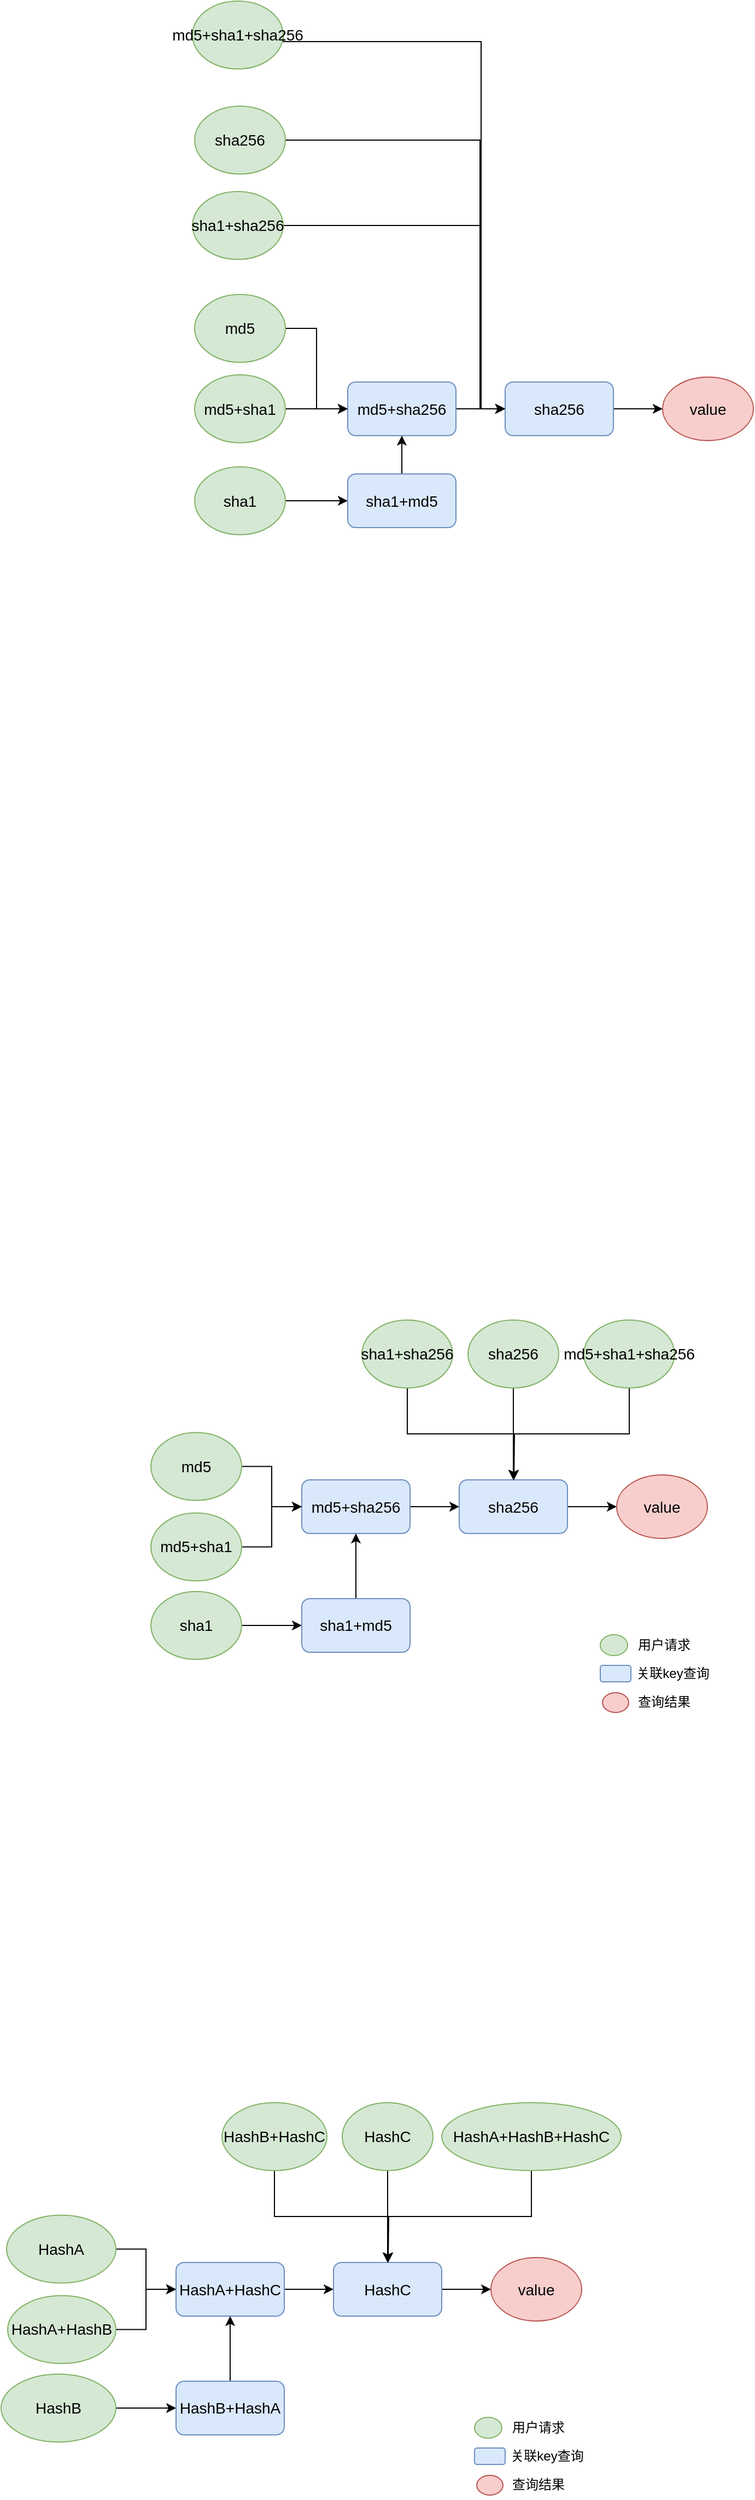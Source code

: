 <mxfile version="24.4.2" type="github">
  <diagram name="第 1 页" id="Ebx9guoyo3nPPWfQVa6c">
    <mxGraphModel dx="1834" dy="756" grid="0" gridSize="10" guides="1" tooltips="1" connect="1" arrows="1" fold="1" page="0" pageScale="1" pageWidth="826" pageHeight="1169" math="0" shadow="0">
      <root>
        <mxCell id="0" />
        <mxCell id="1" parent="0" />
        <mxCell id="aeNuIDue8vJ75vZVXS_7-7" style="edgeStyle=orthogonalEdgeStyle;rounded=0;orthogonalLoop=1;jettySize=auto;html=1;exitX=1;exitY=0.5;exitDx=0;exitDy=0;entryX=0;entryY=0.5;entryDx=0;entryDy=0;" parent="1" source="aeNuIDue8vJ75vZVXS_7-1" target="aeNuIDue8vJ75vZVXS_7-6" edge="1">
          <mxGeometry relative="1" as="geometry" />
        </mxCell>
        <mxCell id="aeNuIDue8vJ75vZVXS_7-1" value="&lt;font style=&quot;font-size: 14px;&quot;&gt;md5+sha256&lt;/font&gt;" style="rounded=1;whiteSpace=wrap;html=1;fillColor=#dae8fc;strokeColor=#6c8ebf;" parent="1" vertex="1">
          <mxGeometry x="126" y="355" width="99" height="49" as="geometry" />
        </mxCell>
        <mxCell id="aeNuIDue8vJ75vZVXS_7-10" style="edgeStyle=orthogonalEdgeStyle;rounded=0;orthogonalLoop=1;jettySize=auto;html=1;exitX=1;exitY=0.5;exitDx=0;exitDy=0;entryX=0;entryY=0.5;entryDx=0;entryDy=0;" parent="1" source="aeNuIDue8vJ75vZVXS_7-6" target="aeNuIDue8vJ75vZVXS_7-9" edge="1">
          <mxGeometry relative="1" as="geometry" />
        </mxCell>
        <mxCell id="aeNuIDue8vJ75vZVXS_7-6" value="&lt;font style=&quot;font-size: 14px;&quot;&gt;sha256&lt;/font&gt;" style="rounded=1;whiteSpace=wrap;html=1;fillColor=#dae8fc;strokeColor=#6c8ebf;" parent="1" vertex="1">
          <mxGeometry x="270" y="355" width="99" height="49" as="geometry" />
        </mxCell>
        <mxCell id="aeNuIDue8vJ75vZVXS_7-9" value="&lt;font style=&quot;font-size: 14px;&quot;&gt;value&lt;/font&gt;" style="ellipse;whiteSpace=wrap;html=1;fillColor=#f8cecc;strokeColor=#b85450;" parent="1" vertex="1">
          <mxGeometry x="414" y="350.5" width="83" height="58" as="geometry" />
        </mxCell>
        <mxCell id="aeNuIDue8vJ75vZVXS_7-26" style="edgeStyle=orthogonalEdgeStyle;rounded=0;orthogonalLoop=1;jettySize=auto;html=1;exitX=1;exitY=0.5;exitDx=0;exitDy=0;entryX=0;entryY=0.5;entryDx=0;entryDy=0;" parent="1" source="aeNuIDue8vJ75vZVXS_7-12" target="aeNuIDue8vJ75vZVXS_7-23" edge="1">
          <mxGeometry relative="1" as="geometry" />
        </mxCell>
        <mxCell id="aeNuIDue8vJ75vZVXS_7-12" value="&lt;font style=&quot;font-size: 14px;&quot;&gt;sha1&lt;/font&gt;" style="ellipse;whiteSpace=wrap;html=1;fillColor=#d5e8d4;strokeColor=#82b366;" parent="1" vertex="1">
          <mxGeometry x="-14" y="432.5" width="83" height="62" as="geometry" />
        </mxCell>
        <mxCell id="aeNuIDue8vJ75vZVXS_7-49" style="edgeStyle=orthogonalEdgeStyle;rounded=0;orthogonalLoop=1;jettySize=auto;html=1;exitX=1;exitY=0.5;exitDx=0;exitDy=0;entryX=0;entryY=0.5;entryDx=0;entryDy=0;" parent="1" source="aeNuIDue8vJ75vZVXS_7-13" target="aeNuIDue8vJ75vZVXS_7-6" edge="1">
          <mxGeometry relative="1" as="geometry">
            <Array as="points">
              <mxPoint x="248" y="44" />
              <mxPoint x="248" y="380" />
            </Array>
          </mxGeometry>
        </mxCell>
        <mxCell id="aeNuIDue8vJ75vZVXS_7-13" value="&lt;font style=&quot;font-size: 14px;&quot;&gt;md5+sha1+sha256&lt;/font&gt;" style="ellipse;whiteSpace=wrap;html=1;fillColor=#d5e8d4;strokeColor=#82b366;" parent="1" vertex="1">
          <mxGeometry x="-16" y="7" width="83" height="62" as="geometry" />
        </mxCell>
        <mxCell id="aeNuIDue8vJ75vZVXS_7-25" style="edgeStyle=orthogonalEdgeStyle;rounded=0;orthogonalLoop=1;jettySize=auto;html=1;exitX=1;exitY=0.5;exitDx=0;exitDy=0;entryX=0;entryY=0.5;entryDx=0;entryDy=0;" parent="1" source="aeNuIDue8vJ75vZVXS_7-15" target="aeNuIDue8vJ75vZVXS_7-1" edge="1">
          <mxGeometry relative="1" as="geometry" />
        </mxCell>
        <mxCell id="aeNuIDue8vJ75vZVXS_7-15" value="&lt;font style=&quot;font-size: 14px;&quot;&gt;md5+sha1&lt;/font&gt;" style="ellipse;whiteSpace=wrap;html=1;fillColor=#d5e8d4;strokeColor=#82b366;" parent="1" vertex="1">
          <mxGeometry x="-14" y="348.5" width="83" height="62" as="geometry" />
        </mxCell>
        <mxCell id="aeNuIDue8vJ75vZVXS_7-17" style="edgeStyle=orthogonalEdgeStyle;rounded=0;orthogonalLoop=1;jettySize=auto;html=1;exitX=1;exitY=0.5;exitDx=0;exitDy=0;entryX=0;entryY=0.5;entryDx=0;entryDy=0;" parent="1" source="aeNuIDue8vJ75vZVXS_7-16" target="aeNuIDue8vJ75vZVXS_7-1" edge="1">
          <mxGeometry relative="1" as="geometry" />
        </mxCell>
        <mxCell id="aeNuIDue8vJ75vZVXS_7-16" value="&lt;font style=&quot;font-size: 14px;&quot;&gt;md5&lt;/font&gt;" style="ellipse;whiteSpace=wrap;html=1;fillColor=#d5e8d4;strokeColor=#82b366;" parent="1" vertex="1">
          <mxGeometry x="-14" y="275" width="83" height="62" as="geometry" />
        </mxCell>
        <mxCell id="aeNuIDue8vJ75vZVXS_7-48" style="edgeStyle=orthogonalEdgeStyle;rounded=0;orthogonalLoop=1;jettySize=auto;html=1;exitX=1;exitY=0.5;exitDx=0;exitDy=0;entryX=0;entryY=0.5;entryDx=0;entryDy=0;" parent="1" source="aeNuIDue8vJ75vZVXS_7-18" target="aeNuIDue8vJ75vZVXS_7-6" edge="1">
          <mxGeometry relative="1" as="geometry">
            <mxPoint x="196" y="327" as="targetPoint" />
            <Array as="points">
              <mxPoint x="247" y="134" />
              <mxPoint x="247" y="380" />
            </Array>
          </mxGeometry>
        </mxCell>
        <mxCell id="aeNuIDue8vJ75vZVXS_7-18" value="&lt;font style=&quot;font-size: 14px;&quot;&gt;sha256&lt;/font&gt;" style="ellipse;whiteSpace=wrap;html=1;fillColor=#d5e8d4;strokeColor=#82b366;" parent="1" vertex="1">
          <mxGeometry x="-14" y="103" width="83" height="62" as="geometry" />
        </mxCell>
        <mxCell id="aeNuIDue8vJ75vZVXS_7-47" style="edgeStyle=orthogonalEdgeStyle;rounded=0;orthogonalLoop=1;jettySize=auto;html=1;exitX=1;exitY=0.5;exitDx=0;exitDy=0;entryX=0;entryY=0.5;entryDx=0;entryDy=0;" parent="1" source="aeNuIDue8vJ75vZVXS_7-19" target="aeNuIDue8vJ75vZVXS_7-6" edge="1">
          <mxGeometry relative="1" as="geometry">
            <Array as="points">
              <mxPoint x="247" y="212" />
              <mxPoint x="247" y="380" />
            </Array>
          </mxGeometry>
        </mxCell>
        <mxCell id="aeNuIDue8vJ75vZVXS_7-19" value="&lt;font style=&quot;font-size: 14px;&quot;&gt;sha1+sha256&lt;/font&gt;" style="ellipse;whiteSpace=wrap;html=1;fillColor=#d5e8d4;strokeColor=#82b366;" parent="1" vertex="1">
          <mxGeometry x="-16" y="181" width="83" height="62" as="geometry" />
        </mxCell>
        <mxCell id="aeNuIDue8vJ75vZVXS_7-24" style="edgeStyle=orthogonalEdgeStyle;rounded=0;orthogonalLoop=1;jettySize=auto;html=1;exitX=0.5;exitY=0;exitDx=0;exitDy=0;entryX=0.5;entryY=1;entryDx=0;entryDy=0;" parent="1" source="aeNuIDue8vJ75vZVXS_7-23" target="aeNuIDue8vJ75vZVXS_7-1" edge="1">
          <mxGeometry relative="1" as="geometry" />
        </mxCell>
        <mxCell id="aeNuIDue8vJ75vZVXS_7-23" value="&lt;font style=&quot;font-size: 14px;&quot;&gt;sha1+md5&lt;/font&gt;" style="rounded=1;whiteSpace=wrap;html=1;fillColor=#dae8fc;strokeColor=#6c8ebf;" parent="1" vertex="1">
          <mxGeometry x="126" y="439" width="99" height="49" as="geometry" />
        </mxCell>
        <mxCell id="aeNuIDue8vJ75vZVXS_7-27" style="edgeStyle=orthogonalEdgeStyle;rounded=0;orthogonalLoop=1;jettySize=auto;html=1;exitX=1;exitY=0.5;exitDx=0;exitDy=0;entryX=0;entryY=0.5;entryDx=0;entryDy=0;" parent="1" source="aeNuIDue8vJ75vZVXS_7-28" target="aeNuIDue8vJ75vZVXS_7-30" edge="1">
          <mxGeometry relative="1" as="geometry" />
        </mxCell>
        <mxCell id="aeNuIDue8vJ75vZVXS_7-28" value="&lt;font style=&quot;font-size: 14px;&quot;&gt;md5+sha256&lt;/font&gt;" style="rounded=1;whiteSpace=wrap;html=1;fillColor=#dae8fc;strokeColor=#6c8ebf;" parent="1" vertex="1">
          <mxGeometry x="84" y="1358" width="99" height="49" as="geometry" />
        </mxCell>
        <mxCell id="aeNuIDue8vJ75vZVXS_7-29" style="edgeStyle=orthogonalEdgeStyle;rounded=0;orthogonalLoop=1;jettySize=auto;html=1;exitX=1;exitY=0.5;exitDx=0;exitDy=0;entryX=0;entryY=0.5;entryDx=0;entryDy=0;" parent="1" source="aeNuIDue8vJ75vZVXS_7-30" target="aeNuIDue8vJ75vZVXS_7-31" edge="1">
          <mxGeometry relative="1" as="geometry" />
        </mxCell>
        <mxCell id="aeNuIDue8vJ75vZVXS_7-30" value="&lt;font style=&quot;font-size: 14px;&quot;&gt;sha256&lt;/font&gt;" style="rounded=1;whiteSpace=wrap;html=1;fillColor=#dae8fc;strokeColor=#6c8ebf;" parent="1" vertex="1">
          <mxGeometry x="228" y="1358" width="99" height="49" as="geometry" />
        </mxCell>
        <mxCell id="aeNuIDue8vJ75vZVXS_7-31" value="&lt;font style=&quot;font-size: 14px;&quot;&gt;value&lt;/font&gt;" style="ellipse;whiteSpace=wrap;html=1;fillColor=#f8cecc;strokeColor=#b85450;" parent="1" vertex="1">
          <mxGeometry x="372" y="1353.5" width="83" height="58" as="geometry" />
        </mxCell>
        <mxCell id="aeNuIDue8vJ75vZVXS_7-32" style="edgeStyle=orthogonalEdgeStyle;rounded=0;orthogonalLoop=1;jettySize=auto;html=1;exitX=1;exitY=0.5;exitDx=0;exitDy=0;entryX=0;entryY=0.5;entryDx=0;entryDy=0;" parent="1" source="aeNuIDue8vJ75vZVXS_7-33" target="aeNuIDue8vJ75vZVXS_7-45" edge="1">
          <mxGeometry relative="1" as="geometry" />
        </mxCell>
        <mxCell id="aeNuIDue8vJ75vZVXS_7-33" value="&lt;font style=&quot;font-size: 14px;&quot;&gt;sha1&lt;/font&gt;" style="ellipse;whiteSpace=wrap;html=1;fillColor=#d5e8d4;strokeColor=#82b366;" parent="1" vertex="1">
          <mxGeometry x="-54" y="1460" width="83" height="62" as="geometry" />
        </mxCell>
        <mxCell id="aeNuIDue8vJ75vZVXS_7-34" style="edgeStyle=orthogonalEdgeStyle;rounded=0;orthogonalLoop=1;jettySize=auto;html=1;exitX=0.5;exitY=1;exitDx=0;exitDy=0;entryX=0.5;entryY=0;entryDx=0;entryDy=0;" parent="1" source="aeNuIDue8vJ75vZVXS_7-35" target="aeNuIDue8vJ75vZVXS_7-30" edge="1">
          <mxGeometry relative="1" as="geometry" />
        </mxCell>
        <mxCell id="aeNuIDue8vJ75vZVXS_7-35" value="&lt;font style=&quot;font-size: 14px;&quot;&gt;md5+sha1+sha256&lt;/font&gt;" style="ellipse;whiteSpace=wrap;html=1;fillColor=#d5e8d4;strokeColor=#82b366;" parent="1" vertex="1">
          <mxGeometry x="342" y="1212" width="83" height="62" as="geometry" />
        </mxCell>
        <mxCell id="aeNuIDue8vJ75vZVXS_7-36" style="edgeStyle=orthogonalEdgeStyle;rounded=0;orthogonalLoop=1;jettySize=auto;html=1;exitX=1;exitY=0.5;exitDx=0;exitDy=0;entryX=0;entryY=0.5;entryDx=0;entryDy=0;" parent="1" source="aeNuIDue8vJ75vZVXS_7-37" target="aeNuIDue8vJ75vZVXS_7-28" edge="1">
          <mxGeometry relative="1" as="geometry" />
        </mxCell>
        <mxCell id="aeNuIDue8vJ75vZVXS_7-37" value="&lt;font style=&quot;font-size: 14px;&quot;&gt;md5+sha1&lt;/font&gt;" style="ellipse;whiteSpace=wrap;html=1;fillColor=#d5e8d4;strokeColor=#82b366;" parent="1" vertex="1">
          <mxGeometry x="-54" y="1388.25" width="83" height="62" as="geometry" />
        </mxCell>
        <mxCell id="aeNuIDue8vJ75vZVXS_7-38" style="edgeStyle=orthogonalEdgeStyle;rounded=0;orthogonalLoop=1;jettySize=auto;html=1;exitX=1;exitY=0.5;exitDx=0;exitDy=0;entryX=0;entryY=0.5;entryDx=0;entryDy=0;" parent="1" source="aeNuIDue8vJ75vZVXS_7-39" target="aeNuIDue8vJ75vZVXS_7-28" edge="1">
          <mxGeometry relative="1" as="geometry" />
        </mxCell>
        <mxCell id="aeNuIDue8vJ75vZVXS_7-39" value="&lt;font style=&quot;font-size: 14px;&quot;&gt;md5&lt;/font&gt;" style="ellipse;whiteSpace=wrap;html=1;fillColor=#d5e8d4;strokeColor=#82b366;" parent="1" vertex="1">
          <mxGeometry x="-54" y="1314.75" width="83" height="62" as="geometry" />
        </mxCell>
        <mxCell id="aeNuIDue8vJ75vZVXS_7-40" style="edgeStyle=orthogonalEdgeStyle;rounded=0;orthogonalLoop=1;jettySize=auto;html=1;exitX=0.5;exitY=1;exitDx=0;exitDy=0;entryX=0.5;entryY=0;entryDx=0;entryDy=0;" parent="1" source="aeNuIDue8vJ75vZVXS_7-41" target="aeNuIDue8vJ75vZVXS_7-30" edge="1">
          <mxGeometry relative="1" as="geometry" />
        </mxCell>
        <mxCell id="aeNuIDue8vJ75vZVXS_7-41" value="&lt;font style=&quot;font-size: 14px;&quot;&gt;sha256&lt;/font&gt;" style="ellipse;whiteSpace=wrap;html=1;fillColor=#d5e8d4;strokeColor=#82b366;" parent="1" vertex="1">
          <mxGeometry x="236" y="1212" width="83" height="62" as="geometry" />
        </mxCell>
        <mxCell id="aeNuIDue8vJ75vZVXS_7-42" style="edgeStyle=orthogonalEdgeStyle;rounded=0;orthogonalLoop=1;jettySize=auto;html=1;exitX=0.5;exitY=1;exitDx=0;exitDy=0;" parent="1" source="aeNuIDue8vJ75vZVXS_7-43" edge="1">
          <mxGeometry relative="1" as="geometry">
            <mxPoint x="278" y="1358" as="targetPoint" />
          </mxGeometry>
        </mxCell>
        <mxCell id="aeNuIDue8vJ75vZVXS_7-43" value="&lt;font style=&quot;font-size: 14px;&quot;&gt;sha1+sha256&lt;/font&gt;" style="ellipse;whiteSpace=wrap;html=1;fillColor=#d5e8d4;strokeColor=#82b366;" parent="1" vertex="1">
          <mxGeometry x="139" y="1212" width="83" height="62" as="geometry" />
        </mxCell>
        <mxCell id="aeNuIDue8vJ75vZVXS_7-44" style="edgeStyle=orthogonalEdgeStyle;rounded=0;orthogonalLoop=1;jettySize=auto;html=1;exitX=0.5;exitY=0;exitDx=0;exitDy=0;entryX=0.5;entryY=1;entryDx=0;entryDy=0;" parent="1" source="aeNuIDue8vJ75vZVXS_7-45" target="aeNuIDue8vJ75vZVXS_7-28" edge="1">
          <mxGeometry relative="1" as="geometry" />
        </mxCell>
        <mxCell id="aeNuIDue8vJ75vZVXS_7-45" value="&lt;font style=&quot;font-size: 14px;&quot;&gt;sha1+md5&lt;/font&gt;" style="rounded=1;whiteSpace=wrap;html=1;fillColor=#dae8fc;strokeColor=#6c8ebf;" parent="1" vertex="1">
          <mxGeometry x="84" y="1466.5" width="99" height="49" as="geometry" />
        </mxCell>
        <mxCell id="aeNuIDue8vJ75vZVXS_7-50" value="" style="ellipse;whiteSpace=wrap;html=1;fillColor=#d5e8d4;strokeColor=#82b366;" parent="1" vertex="1">
          <mxGeometry x="357" y="1499.5" width="25" height="19" as="geometry" />
        </mxCell>
        <mxCell id="aeNuIDue8vJ75vZVXS_7-51" value="用户请求" style="text;html=1;align=center;verticalAlign=middle;resizable=0;points=[];autosize=1;strokeColor=none;fillColor=none;" parent="1" vertex="1">
          <mxGeometry x="382" y="1496" width="66" height="26" as="geometry" />
        </mxCell>
        <mxCell id="aeNuIDue8vJ75vZVXS_7-52" value="" style="rounded=1;whiteSpace=wrap;html=1;fillColor=#dae8fc;strokeColor=#6c8ebf;" parent="1" vertex="1">
          <mxGeometry x="357" y="1527.5" width="28" height="15" as="geometry" />
        </mxCell>
        <mxCell id="aeNuIDue8vJ75vZVXS_7-54" value="关联key查询" style="text;html=1;align=center;verticalAlign=middle;resizable=0;points=[];autosize=1;strokeColor=none;fillColor=none;" parent="1" vertex="1">
          <mxGeometry x="380" y="1522" width="85" height="26" as="geometry" />
        </mxCell>
        <mxCell id="aeNuIDue8vJ75vZVXS_7-55" value="" style="ellipse;whiteSpace=wrap;html=1;fillColor=#f8cecc;strokeColor=#b85450;" parent="1" vertex="1">
          <mxGeometry x="359" y="1552.5" width="24" height="18" as="geometry" />
        </mxCell>
        <mxCell id="aeNuIDue8vJ75vZVXS_7-56" value="查询结果" style="text;html=1;align=center;verticalAlign=middle;resizable=0;points=[];autosize=1;strokeColor=none;fillColor=none;" parent="1" vertex="1">
          <mxGeometry x="382" y="1548" width="66" height="26" as="geometry" />
        </mxCell>
        <mxCell id="KH5UlhR5SknA2p_EEgMx-1" style="edgeStyle=orthogonalEdgeStyle;rounded=0;orthogonalLoop=1;jettySize=auto;html=1;exitX=1;exitY=0.5;exitDx=0;exitDy=0;entryX=0;entryY=0.5;entryDx=0;entryDy=0;" edge="1" parent="1" source="KH5UlhR5SknA2p_EEgMx-2" target="KH5UlhR5SknA2p_EEgMx-4">
          <mxGeometry relative="1" as="geometry" />
        </mxCell>
        <mxCell id="KH5UlhR5SknA2p_EEgMx-2" value="&lt;font style=&quot;font-size: 14px;&quot;&gt;HashA+&lt;/font&gt;&lt;span style=&quot;font-size: 14px;&quot;&gt;HashC&lt;/span&gt;" style="rounded=1;whiteSpace=wrap;html=1;fillColor=#dae8fc;strokeColor=#6c8ebf;" vertex="1" parent="1">
          <mxGeometry x="-31" y="2073" width="99" height="49" as="geometry" />
        </mxCell>
        <mxCell id="KH5UlhR5SknA2p_EEgMx-3" style="edgeStyle=orthogonalEdgeStyle;rounded=0;orthogonalLoop=1;jettySize=auto;html=1;exitX=1;exitY=0.5;exitDx=0;exitDy=0;entryX=0;entryY=0.5;entryDx=0;entryDy=0;" edge="1" parent="1" source="KH5UlhR5SknA2p_EEgMx-4" target="KH5UlhR5SknA2p_EEgMx-5">
          <mxGeometry relative="1" as="geometry" />
        </mxCell>
        <mxCell id="KH5UlhR5SknA2p_EEgMx-4" value="&lt;span style=&quot;font-size: 14px;&quot;&gt;HashC&lt;/span&gt;" style="rounded=1;whiteSpace=wrap;html=1;fillColor=#dae8fc;strokeColor=#6c8ebf;" vertex="1" parent="1">
          <mxGeometry x="113" y="2073" width="99" height="49" as="geometry" />
        </mxCell>
        <mxCell id="KH5UlhR5SknA2p_EEgMx-5" value="&lt;font style=&quot;font-size: 14px;&quot;&gt;value&lt;/font&gt;" style="ellipse;whiteSpace=wrap;html=1;fillColor=#f8cecc;strokeColor=#b85450;" vertex="1" parent="1">
          <mxGeometry x="257" y="2068.5" width="83" height="58" as="geometry" />
        </mxCell>
        <mxCell id="KH5UlhR5SknA2p_EEgMx-6" style="edgeStyle=orthogonalEdgeStyle;rounded=0;orthogonalLoop=1;jettySize=auto;html=1;exitX=1;exitY=0.5;exitDx=0;exitDy=0;entryX=0;entryY=0.5;entryDx=0;entryDy=0;" edge="1" parent="1" source="KH5UlhR5SknA2p_EEgMx-7" target="KH5UlhR5SknA2p_EEgMx-19">
          <mxGeometry relative="1" as="geometry" />
        </mxCell>
        <mxCell id="KH5UlhR5SknA2p_EEgMx-7" value="&lt;span style=&quot;font-size: 14px;&quot;&gt;HashB&lt;/span&gt;" style="ellipse;whiteSpace=wrap;html=1;fillColor=#d5e8d4;strokeColor=#82b366;" vertex="1" parent="1">
          <mxGeometry x="-191" y="2175" width="105" height="62" as="geometry" />
        </mxCell>
        <mxCell id="KH5UlhR5SknA2p_EEgMx-8" style="edgeStyle=orthogonalEdgeStyle;rounded=0;orthogonalLoop=1;jettySize=auto;html=1;exitX=0.5;exitY=1;exitDx=0;exitDy=0;entryX=0.5;entryY=0;entryDx=0;entryDy=0;" edge="1" parent="1" source="KH5UlhR5SknA2p_EEgMx-9" target="KH5UlhR5SknA2p_EEgMx-4">
          <mxGeometry relative="1" as="geometry" />
        </mxCell>
        <mxCell id="KH5UlhR5SknA2p_EEgMx-9" value="&lt;font style=&quot;font-size: 14px;&quot;&gt;HashA+HashB+&lt;/font&gt;&lt;span style=&quot;font-size: 14px;&quot;&gt;HashC&lt;/span&gt;" style="ellipse;whiteSpace=wrap;html=1;fillColor=#d5e8d4;strokeColor=#82b366;" vertex="1" parent="1">
          <mxGeometry x="212" y="1927" width="164" height="62" as="geometry" />
        </mxCell>
        <mxCell id="KH5UlhR5SknA2p_EEgMx-10" style="edgeStyle=orthogonalEdgeStyle;rounded=0;orthogonalLoop=1;jettySize=auto;html=1;exitX=1;exitY=0.5;exitDx=0;exitDy=0;entryX=0;entryY=0.5;entryDx=0;entryDy=0;" edge="1" parent="1" source="KH5UlhR5SknA2p_EEgMx-11" target="KH5UlhR5SknA2p_EEgMx-2">
          <mxGeometry relative="1" as="geometry" />
        </mxCell>
        <mxCell id="KH5UlhR5SknA2p_EEgMx-11" value="&lt;font style=&quot;font-size: 14px;&quot;&gt;HashA+&lt;/font&gt;&lt;span style=&quot;font-size: 14px;&quot;&gt;HashB&lt;/span&gt;" style="ellipse;whiteSpace=wrap;html=1;fillColor=#d5e8d4;strokeColor=#82b366;" vertex="1" parent="1">
          <mxGeometry x="-185" y="2103.25" width="99" height="62" as="geometry" />
        </mxCell>
        <mxCell id="KH5UlhR5SknA2p_EEgMx-12" style="edgeStyle=orthogonalEdgeStyle;rounded=0;orthogonalLoop=1;jettySize=auto;html=1;exitX=1;exitY=0.5;exitDx=0;exitDy=0;entryX=0;entryY=0.5;entryDx=0;entryDy=0;" edge="1" parent="1" source="KH5UlhR5SknA2p_EEgMx-13" target="KH5UlhR5SknA2p_EEgMx-2">
          <mxGeometry relative="1" as="geometry" />
        </mxCell>
        <mxCell id="KH5UlhR5SknA2p_EEgMx-13" value="&lt;font style=&quot;font-size: 14px;&quot;&gt;HashA&lt;/font&gt;" style="ellipse;whiteSpace=wrap;html=1;fillColor=#d5e8d4;strokeColor=#82b366;" vertex="1" parent="1">
          <mxGeometry x="-186" y="2029.75" width="100" height="62" as="geometry" />
        </mxCell>
        <mxCell id="KH5UlhR5SknA2p_EEgMx-14" style="edgeStyle=orthogonalEdgeStyle;rounded=0;orthogonalLoop=1;jettySize=auto;html=1;exitX=0.5;exitY=1;exitDx=0;exitDy=0;entryX=0.5;entryY=0;entryDx=0;entryDy=0;" edge="1" parent="1" source="KH5UlhR5SknA2p_EEgMx-15" target="KH5UlhR5SknA2p_EEgMx-4">
          <mxGeometry relative="1" as="geometry" />
        </mxCell>
        <mxCell id="KH5UlhR5SknA2p_EEgMx-15" value="&lt;span style=&quot;font-size: 14px;&quot;&gt;HashC&lt;/span&gt;" style="ellipse;whiteSpace=wrap;html=1;fillColor=#d5e8d4;strokeColor=#82b366;" vertex="1" parent="1">
          <mxGeometry x="121" y="1927" width="83" height="62" as="geometry" />
        </mxCell>
        <mxCell id="KH5UlhR5SknA2p_EEgMx-16" style="edgeStyle=orthogonalEdgeStyle;rounded=0;orthogonalLoop=1;jettySize=auto;html=1;exitX=0.5;exitY=1;exitDx=0;exitDy=0;" edge="1" parent="1" source="KH5UlhR5SknA2p_EEgMx-17">
          <mxGeometry relative="1" as="geometry">
            <mxPoint x="163" y="2073" as="targetPoint" />
          </mxGeometry>
        </mxCell>
        <mxCell id="KH5UlhR5SknA2p_EEgMx-17" value="&lt;font style=&quot;font-size: 14px;&quot;&gt;HashB+&lt;/font&gt;&lt;span style=&quot;font-size: 14px;&quot;&gt;HashC&lt;/span&gt;" style="ellipse;whiteSpace=wrap;html=1;fillColor=#d5e8d4;strokeColor=#82b366;" vertex="1" parent="1">
          <mxGeometry x="11" y="1927" width="96" height="62" as="geometry" />
        </mxCell>
        <mxCell id="KH5UlhR5SknA2p_EEgMx-18" style="edgeStyle=orthogonalEdgeStyle;rounded=0;orthogonalLoop=1;jettySize=auto;html=1;exitX=0.5;exitY=0;exitDx=0;exitDy=0;entryX=0.5;entryY=1;entryDx=0;entryDy=0;" edge="1" parent="1" source="KH5UlhR5SknA2p_EEgMx-19" target="KH5UlhR5SknA2p_EEgMx-2">
          <mxGeometry relative="1" as="geometry" />
        </mxCell>
        <mxCell id="KH5UlhR5SknA2p_EEgMx-19" value="&lt;font style=&quot;font-size: 14px;&quot;&gt;HashB+&lt;/font&gt;&lt;span style=&quot;font-size: 14px;&quot;&gt;HashA&lt;/span&gt;" style="rounded=1;whiteSpace=wrap;html=1;fillColor=#dae8fc;strokeColor=#6c8ebf;" vertex="1" parent="1">
          <mxGeometry x="-31" y="2181.5" width="99" height="49" as="geometry" />
        </mxCell>
        <mxCell id="KH5UlhR5SknA2p_EEgMx-20" value="" style="ellipse;whiteSpace=wrap;html=1;fillColor=#d5e8d4;strokeColor=#82b366;" vertex="1" parent="1">
          <mxGeometry x="242" y="2214.5" width="25" height="19" as="geometry" />
        </mxCell>
        <mxCell id="KH5UlhR5SknA2p_EEgMx-21" value="用户请求" style="text;html=1;align=center;verticalAlign=middle;resizable=0;points=[];autosize=1;strokeColor=none;fillColor=none;" vertex="1" parent="1">
          <mxGeometry x="267" y="2211" width="66" height="26" as="geometry" />
        </mxCell>
        <mxCell id="KH5UlhR5SknA2p_EEgMx-22" value="" style="rounded=1;whiteSpace=wrap;html=1;fillColor=#dae8fc;strokeColor=#6c8ebf;" vertex="1" parent="1">
          <mxGeometry x="242" y="2242.5" width="28" height="15" as="geometry" />
        </mxCell>
        <mxCell id="KH5UlhR5SknA2p_EEgMx-23" value="关联key查询" style="text;html=1;align=center;verticalAlign=middle;resizable=0;points=[];autosize=1;strokeColor=none;fillColor=none;" vertex="1" parent="1">
          <mxGeometry x="265" y="2237" width="85" height="26" as="geometry" />
        </mxCell>
        <mxCell id="KH5UlhR5SknA2p_EEgMx-24" value="" style="ellipse;whiteSpace=wrap;html=1;fillColor=#f8cecc;strokeColor=#b85450;" vertex="1" parent="1">
          <mxGeometry x="244" y="2267.5" width="24" height="18" as="geometry" />
        </mxCell>
        <mxCell id="KH5UlhR5SknA2p_EEgMx-25" value="查询结果" style="text;html=1;align=center;verticalAlign=middle;resizable=0;points=[];autosize=1;strokeColor=none;fillColor=none;" vertex="1" parent="1">
          <mxGeometry x="267" y="2263" width="66" height="26" as="geometry" />
        </mxCell>
      </root>
    </mxGraphModel>
  </diagram>
</mxfile>
